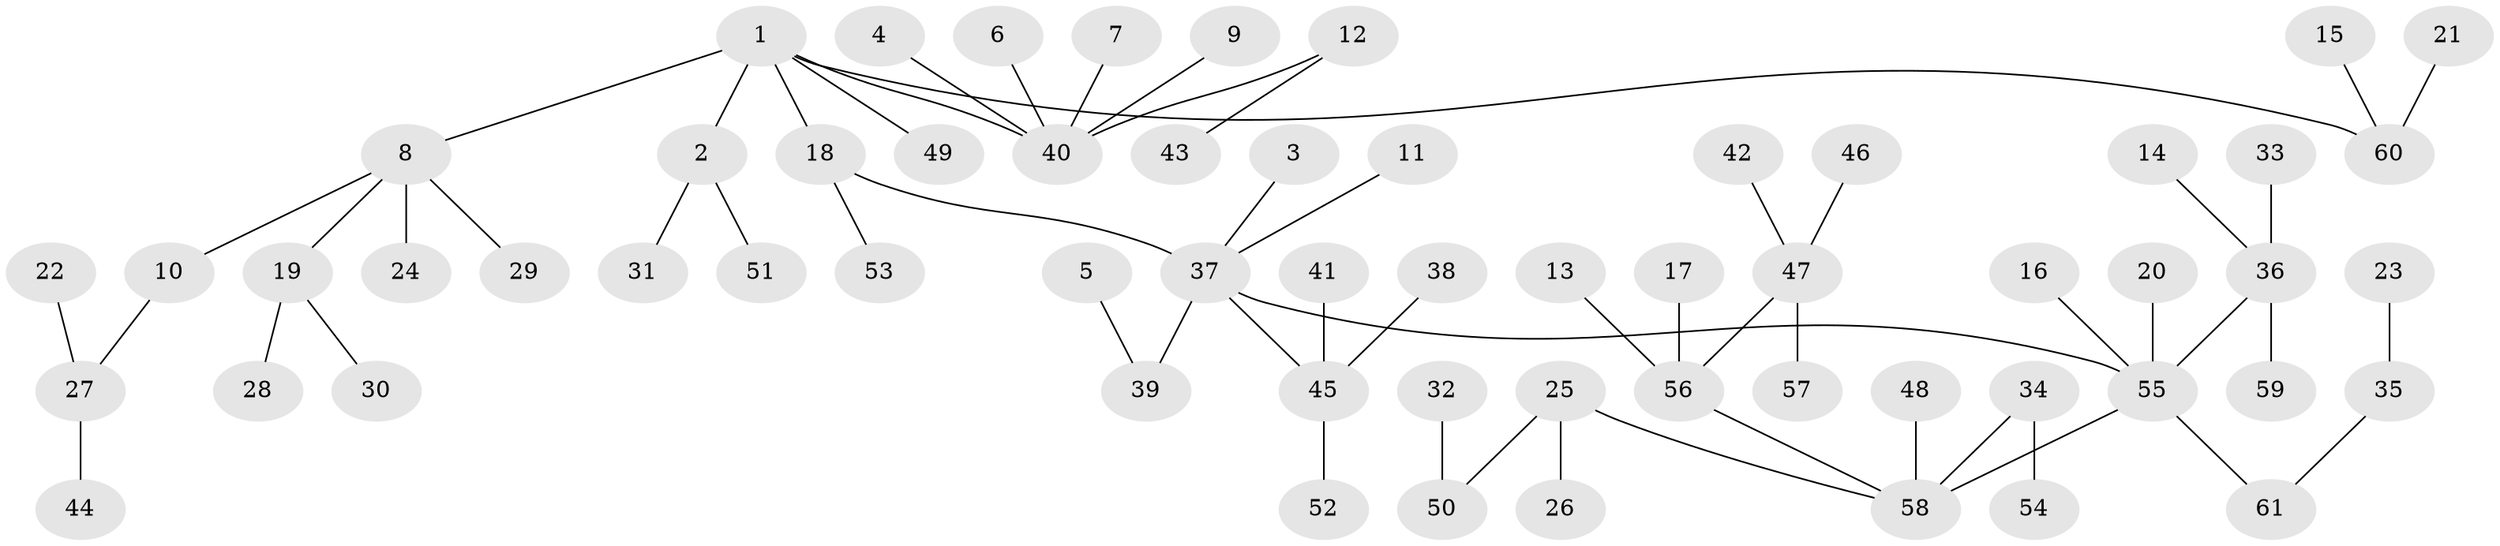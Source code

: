 // original degree distribution, {5: 0.03305785123966942, 4: 0.05785123966942149, 8: 0.008264462809917356, 1: 0.5206611570247934, 3: 0.11570247933884298, 7: 0.024793388429752067, 2: 0.2396694214876033}
// Generated by graph-tools (version 1.1) at 2025/26/03/09/25 03:26:27]
// undirected, 61 vertices, 60 edges
graph export_dot {
graph [start="1"]
  node [color=gray90,style=filled];
  1;
  2;
  3;
  4;
  5;
  6;
  7;
  8;
  9;
  10;
  11;
  12;
  13;
  14;
  15;
  16;
  17;
  18;
  19;
  20;
  21;
  22;
  23;
  24;
  25;
  26;
  27;
  28;
  29;
  30;
  31;
  32;
  33;
  34;
  35;
  36;
  37;
  38;
  39;
  40;
  41;
  42;
  43;
  44;
  45;
  46;
  47;
  48;
  49;
  50;
  51;
  52;
  53;
  54;
  55;
  56;
  57;
  58;
  59;
  60;
  61;
  1 -- 2 [weight=1.0];
  1 -- 8 [weight=1.0];
  1 -- 18 [weight=1.0];
  1 -- 40 [weight=1.0];
  1 -- 49 [weight=1.0];
  1 -- 60 [weight=1.0];
  2 -- 31 [weight=1.0];
  2 -- 51 [weight=1.0];
  3 -- 37 [weight=1.0];
  4 -- 40 [weight=1.0];
  5 -- 39 [weight=1.0];
  6 -- 40 [weight=1.0];
  7 -- 40 [weight=1.0];
  8 -- 10 [weight=1.0];
  8 -- 19 [weight=1.0];
  8 -- 24 [weight=1.0];
  8 -- 29 [weight=1.0];
  9 -- 40 [weight=1.0];
  10 -- 27 [weight=1.0];
  11 -- 37 [weight=1.0];
  12 -- 40 [weight=1.0];
  12 -- 43 [weight=1.0];
  13 -- 56 [weight=1.0];
  14 -- 36 [weight=1.0];
  15 -- 60 [weight=1.0];
  16 -- 55 [weight=1.0];
  17 -- 56 [weight=1.0];
  18 -- 37 [weight=1.0];
  18 -- 53 [weight=1.0];
  19 -- 28 [weight=1.0];
  19 -- 30 [weight=1.0];
  20 -- 55 [weight=1.0];
  21 -- 60 [weight=1.0];
  22 -- 27 [weight=1.0];
  23 -- 35 [weight=1.0];
  25 -- 26 [weight=1.0];
  25 -- 50 [weight=1.0];
  25 -- 58 [weight=1.0];
  27 -- 44 [weight=1.0];
  32 -- 50 [weight=1.0];
  33 -- 36 [weight=1.0];
  34 -- 54 [weight=1.0];
  34 -- 58 [weight=1.0];
  35 -- 61 [weight=1.0];
  36 -- 55 [weight=1.0];
  36 -- 59 [weight=1.0];
  37 -- 39 [weight=1.0];
  37 -- 45 [weight=1.0];
  37 -- 55 [weight=1.0];
  38 -- 45 [weight=1.0];
  41 -- 45 [weight=1.0];
  42 -- 47 [weight=1.0];
  45 -- 52 [weight=1.0];
  46 -- 47 [weight=1.0];
  47 -- 56 [weight=1.0];
  47 -- 57 [weight=1.0];
  48 -- 58 [weight=1.0];
  55 -- 58 [weight=1.0];
  55 -- 61 [weight=1.0];
  56 -- 58 [weight=1.0];
}
